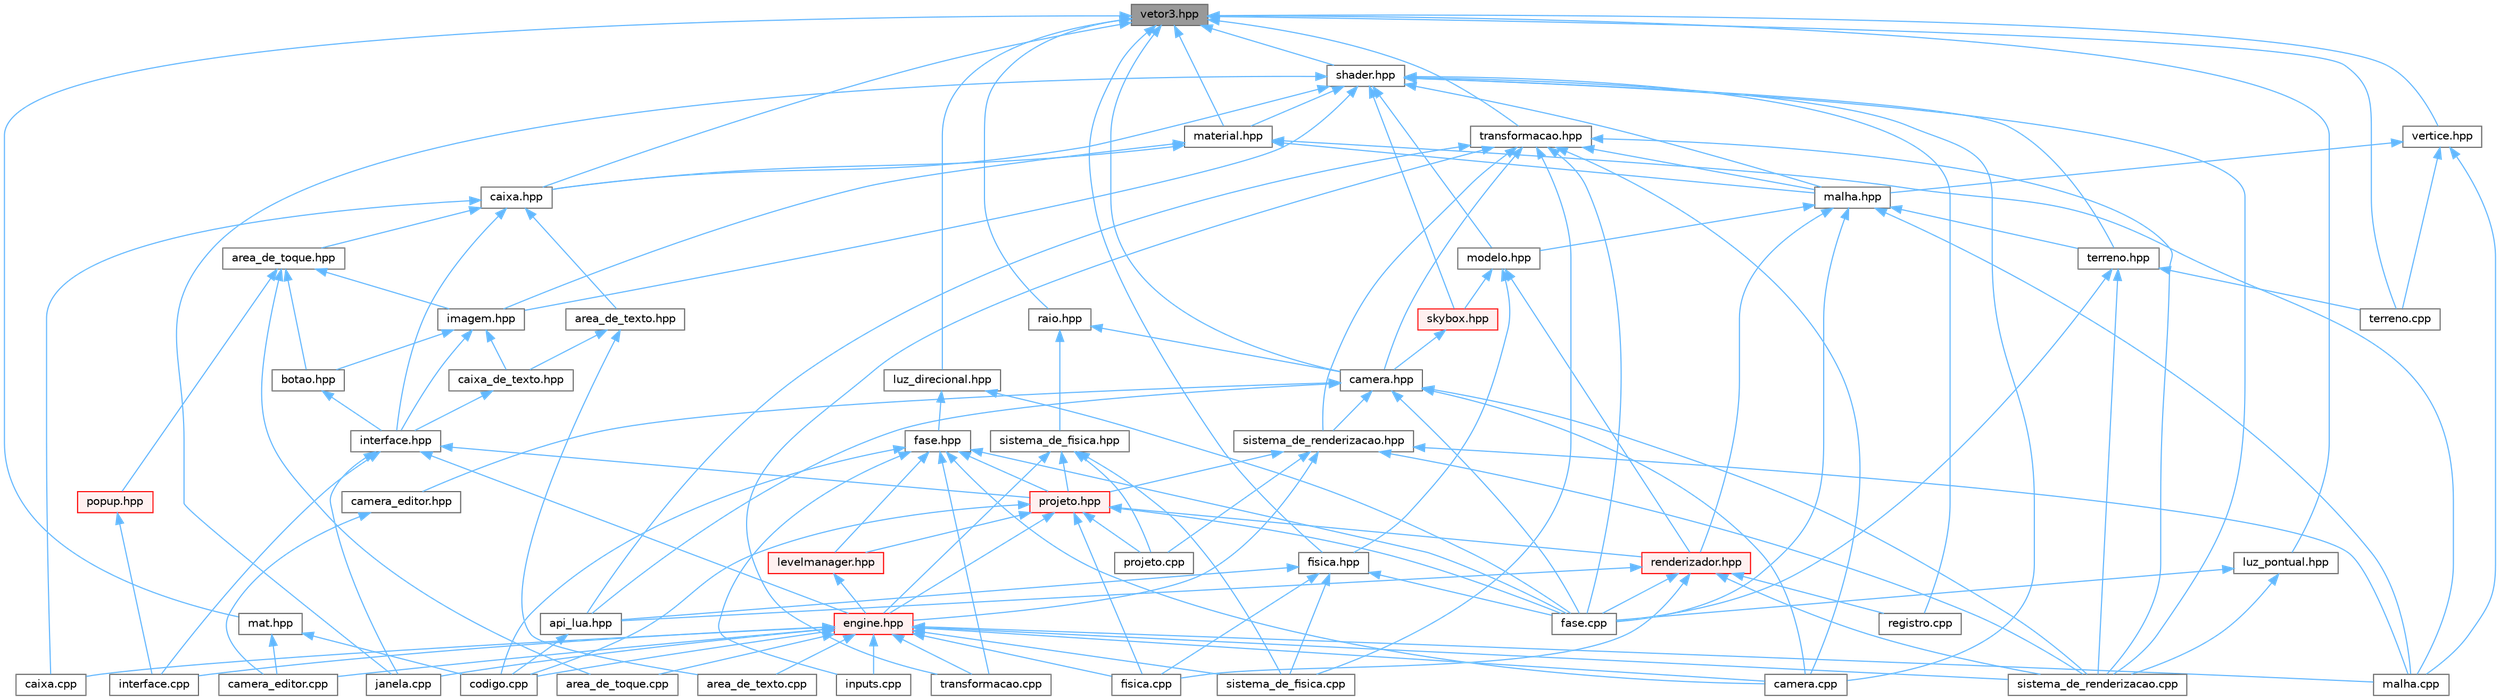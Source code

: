 digraph "vetor3.hpp"
{
 // LATEX_PDF_SIZE
  bgcolor="transparent";
  edge [fontname=Helvetica,fontsize=10,labelfontname=Helvetica,labelfontsize=10];
  node [fontname=Helvetica,fontsize=10,shape=box,height=0.2,width=0.4];
  Node1 [id="Node000001",label="vetor3.hpp",height=0.2,width=0.4,color="gray40", fillcolor="grey60", style="filled", fontcolor="black",tooltip=" "];
  Node1 -> Node2 [id="edge1_Node000001_Node000002",dir="back",color="steelblue1",style="solid",tooltip=" "];
  Node2 [id="Node000002",label="caixa.hpp",height=0.2,width=0.4,color="grey40", fillcolor="white", style="filled",URL="$caixa_8hpp.html",tooltip=" "];
  Node2 -> Node3 [id="edge2_Node000002_Node000003",dir="back",color="steelblue1",style="solid",tooltip=" "];
  Node3 [id="Node000003",label="area_de_texto.hpp",height=0.2,width=0.4,color="grey40", fillcolor="white", style="filled",URL="$area__de__texto_8hpp.html",tooltip=" "];
  Node3 -> Node4 [id="edge3_Node000003_Node000004",dir="back",color="steelblue1",style="solid",tooltip=" "];
  Node4 [id="Node000004",label="area_de_texto.cpp",height=0.2,width=0.4,color="grey40", fillcolor="white", style="filled",URL="$area__de__texto_8cpp.html",tooltip=" "];
  Node3 -> Node5 [id="edge4_Node000003_Node000005",dir="back",color="steelblue1",style="solid",tooltip=" "];
  Node5 [id="Node000005",label="caixa_de_texto.hpp",height=0.2,width=0.4,color="grey40", fillcolor="white", style="filled",URL="$caixa__de__texto_8hpp.html",tooltip=" "];
  Node5 -> Node6 [id="edge5_Node000005_Node000006",dir="back",color="steelblue1",style="solid",tooltip=" "];
  Node6 [id="Node000006",label="interface.hpp",height=0.2,width=0.4,color="grey40", fillcolor="white", style="filled",URL="$interface_8hpp_source.html",tooltip=" "];
  Node6 -> Node7 [id="edge6_Node000006_Node000007",dir="back",color="steelblue1",style="solid",tooltip=" "];
  Node7 [id="Node000007",label="engine.hpp",height=0.2,width=0.4,color="red", fillcolor="#FFF0F0", style="filled",URL="$engine_8hpp.html",tooltip=" "];
  Node7 -> Node4 [id="edge7_Node000007_Node000004",dir="back",color="steelblue1",style="solid",tooltip=" "];
  Node7 -> Node8 [id="edge8_Node000007_Node000008",dir="back",color="steelblue1",style="solid",tooltip=" "];
  Node8 [id="Node000008",label="area_de_toque.cpp",height=0.2,width=0.4,color="grey40", fillcolor="white", style="filled",URL="$area__de__toque_8cpp.html",tooltip=" "];
  Node7 -> Node9 [id="edge9_Node000007_Node000009",dir="back",color="steelblue1",style="solid",tooltip=" "];
  Node9 [id="Node000009",label="caixa.cpp",height=0.2,width=0.4,color="grey40", fillcolor="white", style="filled",URL="$caixa_8cpp.html",tooltip=" "];
  Node7 -> Node10 [id="edge10_Node000007_Node000010",dir="back",color="steelblue1",style="solid",tooltip=" "];
  Node10 [id="Node000010",label="camera.cpp",height=0.2,width=0.4,color="grey40", fillcolor="white", style="filled",URL="$camera_8cpp.html",tooltip=" "];
  Node7 -> Node11 [id="edge11_Node000007_Node000011",dir="back",color="steelblue1",style="solid",tooltip=" "];
  Node11 [id="Node000011",label="camera_editor.cpp",height=0.2,width=0.4,color="grey40", fillcolor="white", style="filled",URL="$camera__editor_8cpp.html",tooltip=" "];
  Node7 -> Node12 [id="edge12_Node000007_Node000012",dir="back",color="steelblue1",style="solid",tooltip=" "];
  Node12 [id="Node000012",label="codigo.cpp",height=0.2,width=0.4,color="grey40", fillcolor="white", style="filled",URL="$codigo_8cpp.html",tooltip=" "];
  Node7 -> Node14 [id="edge13_Node000007_Node000014",dir="back",color="steelblue1",style="solid",tooltip=" "];
  Node14 [id="Node000014",label="fisica.cpp",height=0.2,width=0.4,color="grey40", fillcolor="white", style="filled",URL="$fisica_8cpp.html",tooltip=" "];
  Node7 -> Node15 [id="edge14_Node000007_Node000015",dir="back",color="steelblue1",style="solid",tooltip=" "];
  Node15 [id="Node000015",label="inputs.cpp",height=0.2,width=0.4,color="grey40", fillcolor="white", style="filled",URL="$inputs_8cpp.html",tooltip=" "];
  Node7 -> Node16 [id="edge15_Node000007_Node000016",dir="back",color="steelblue1",style="solid",tooltip=" "];
  Node16 [id="Node000016",label="interface.cpp",height=0.2,width=0.4,color="grey40", fillcolor="white", style="filled",URL="$interface_8cpp.html",tooltip=" "];
  Node7 -> Node17 [id="edge16_Node000007_Node000017",dir="back",color="steelblue1",style="solid",tooltip=" "];
  Node17 [id="Node000017",label="janela.cpp",height=0.2,width=0.4,color="grey40", fillcolor="white", style="filled",URL="$janela_8cpp.html",tooltip=" "];
  Node7 -> Node21 [id="edge17_Node000007_Node000021",dir="back",color="steelblue1",style="solid",tooltip=" "];
  Node21 [id="Node000021",label="malha.cpp",height=0.2,width=0.4,color="grey40", fillcolor="white", style="filled",URL="$malha_8cpp.html",tooltip=" "];
  Node7 -> Node25 [id="edge18_Node000007_Node000025",dir="back",color="steelblue1",style="solid",tooltip=" "];
  Node25 [id="Node000025",label="sistema_de_fisica.cpp",height=0.2,width=0.4,color="grey40", fillcolor="white", style="filled",URL="$sistema__de__fisica_8cpp.html",tooltip=" "];
  Node7 -> Node26 [id="edge19_Node000007_Node000026",dir="back",color="steelblue1",style="solid",tooltip=" "];
  Node26 [id="Node000026",label="sistema_de_renderizacao.cpp",height=0.2,width=0.4,color="grey40", fillcolor="white", style="filled",URL="$sistema__de__renderizacao_8cpp.html",tooltip=" "];
  Node7 -> Node28 [id="edge20_Node000007_Node000028",dir="back",color="steelblue1",style="solid",tooltip=" "];
  Node28 [id="Node000028",label="transformacao.cpp",height=0.2,width=0.4,color="grey40", fillcolor="white", style="filled",URL="$transformacao_8cpp.html",tooltip=" "];
  Node6 -> Node16 [id="edge21_Node000006_Node000016",dir="back",color="steelblue1",style="solid",tooltip=" "];
  Node6 -> Node17 [id="edge22_Node000006_Node000017",dir="back",color="steelblue1",style="solid",tooltip=" "];
  Node6 -> Node29 [id="edge23_Node000006_Node000029",dir="back",color="steelblue1",style="solid",tooltip=" "];
  Node29 [id="Node000029",label="projeto.hpp",height=0.2,width=0.4,color="red", fillcolor="#FFF0F0", style="filled",URL="$projeto_8hpp.html",tooltip="Classe projeto."];
  Node29 -> Node12 [id="edge24_Node000029_Node000012",dir="back",color="steelblue1",style="solid",tooltip=" "];
  Node29 -> Node7 [id="edge25_Node000029_Node000007",dir="back",color="steelblue1",style="solid",tooltip=" "];
  Node29 -> Node30 [id="edge26_Node000029_Node000030",dir="back",color="steelblue1",style="solid",tooltip=" "];
  Node30 [id="Node000030",label="fase.cpp",height=0.2,width=0.4,color="grey40", fillcolor="white", style="filled",URL="$fase_8cpp.html",tooltip=" "];
  Node29 -> Node14 [id="edge27_Node000029_Node000014",dir="back",color="steelblue1",style="solid",tooltip=" "];
  Node29 -> Node31 [id="edge28_Node000029_Node000031",dir="back",color="steelblue1",style="solid",tooltip=" "];
  Node31 [id="Node000031",label="levelmanager.hpp",height=0.2,width=0.4,color="red", fillcolor="#FFF0F0", style="filled",URL="$levelmanager_8hpp.html",tooltip="Gerencia as fases."];
  Node31 -> Node7 [id="edge29_Node000031_Node000007",dir="back",color="steelblue1",style="solid",tooltip=" "];
  Node29 -> Node32 [id="edge30_Node000029_Node000032",dir="back",color="steelblue1",style="solid",tooltip=" "];
  Node32 [id="Node000032",label="projeto.cpp",height=0.2,width=0.4,color="grey40", fillcolor="white", style="filled",URL="$projeto_8cpp.html",tooltip=" "];
  Node29 -> Node33 [id="edge31_Node000029_Node000033",dir="back",color="steelblue1",style="solid",tooltip=" "];
  Node33 [id="Node000033",label="renderizador.hpp",height=0.2,width=0.4,color="red", fillcolor="#FFF0F0", style="filled",URL="$renderizador_8hpp.html",tooltip=" "];
  Node33 -> Node34 [id="edge32_Node000033_Node000034",dir="back",color="steelblue1",style="solid",tooltip=" "];
  Node34 [id="Node000034",label="api_lua.hpp",height=0.2,width=0.4,color="grey40", fillcolor="white", style="filled",URL="$api__lua_8hpp.html",tooltip=" "];
  Node34 -> Node12 [id="edge33_Node000034_Node000012",dir="back",color="steelblue1",style="solid",tooltip=" "];
  Node33 -> Node30 [id="edge34_Node000033_Node000030",dir="back",color="steelblue1",style="solid",tooltip=" "];
  Node33 -> Node14 [id="edge35_Node000033_Node000014",dir="back",color="steelblue1",style="solid",tooltip=" "];
  Node33 -> Node35 [id="edge36_Node000033_Node000035",dir="back",color="steelblue1",style="solid",tooltip=" "];
  Node35 [id="Node000035",label="registro.cpp",height=0.2,width=0.4,color="grey40", fillcolor="white", style="filled",URL="$registro_8cpp.html",tooltip=" "];
  Node33 -> Node26 [id="edge37_Node000033_Node000026",dir="back",color="steelblue1",style="solid",tooltip=" "];
  Node2 -> Node37 [id="edge38_Node000002_Node000037",dir="back",color="steelblue1",style="solid",tooltip=" "];
  Node37 [id="Node000037",label="area_de_toque.hpp",height=0.2,width=0.4,color="grey40", fillcolor="white", style="filled",URL="$area__de__toque_8hpp.html",tooltip=" "];
  Node37 -> Node8 [id="edge39_Node000037_Node000008",dir="back",color="steelblue1",style="solid",tooltip=" "];
  Node37 -> Node38 [id="edge40_Node000037_Node000038",dir="back",color="steelblue1",style="solid",tooltip=" "];
  Node38 [id="Node000038",label="botao.hpp",height=0.2,width=0.4,color="grey40", fillcolor="white", style="filled",URL="$botao_8hpp.html",tooltip=" "];
  Node38 -> Node6 [id="edge41_Node000038_Node000006",dir="back",color="steelblue1",style="solid",tooltip=" "];
  Node37 -> Node39 [id="edge42_Node000037_Node000039",dir="back",color="steelblue1",style="solid",tooltip=" "];
  Node39 [id="Node000039",label="imagem.hpp",height=0.2,width=0.4,color="grey40", fillcolor="white", style="filled",URL="$imagem_8hpp.html",tooltip=" "];
  Node39 -> Node38 [id="edge43_Node000039_Node000038",dir="back",color="steelblue1",style="solid",tooltip=" "];
  Node39 -> Node5 [id="edge44_Node000039_Node000005",dir="back",color="steelblue1",style="solid",tooltip=" "];
  Node39 -> Node6 [id="edge45_Node000039_Node000006",dir="back",color="steelblue1",style="solid",tooltip=" "];
  Node37 -> Node40 [id="edge46_Node000037_Node000040",dir="back",color="steelblue1",style="solid",tooltip=" "];
  Node40 [id="Node000040",label="popup.hpp",height=0.2,width=0.4,color="red", fillcolor="#FFF0F0", style="filled",URL="$popup_8hpp.html",tooltip=" "];
  Node40 -> Node16 [id="edge47_Node000040_Node000016",dir="back",color="steelblue1",style="solid",tooltip=" "];
  Node2 -> Node9 [id="edge48_Node000002_Node000009",dir="back",color="steelblue1",style="solid",tooltip=" "];
  Node2 -> Node6 [id="edge49_Node000002_Node000006",dir="back",color="steelblue1",style="solid",tooltip=" "];
  Node1 -> Node41 [id="edge50_Node000001_Node000041",dir="back",color="steelblue1",style="solid",tooltip=" "];
  Node41 [id="Node000041",label="camera.hpp",height=0.2,width=0.4,color="grey40", fillcolor="white", style="filled",URL="$camera_8hpp_source.html",tooltip=" "];
  Node41 -> Node34 [id="edge51_Node000041_Node000034",dir="back",color="steelblue1",style="solid",tooltip=" "];
  Node41 -> Node10 [id="edge52_Node000041_Node000010",dir="back",color="steelblue1",style="solid",tooltip=" "];
  Node41 -> Node42 [id="edge53_Node000041_Node000042",dir="back",color="steelblue1",style="solid",tooltip=" "];
  Node42 [id="Node000042",label="camera_editor.hpp",height=0.2,width=0.4,color="grey40", fillcolor="white", style="filled",URL="$camera__editor_8hpp_source.html",tooltip=" "];
  Node42 -> Node11 [id="edge54_Node000042_Node000011",dir="back",color="steelblue1",style="solid",tooltip=" "];
  Node41 -> Node30 [id="edge55_Node000041_Node000030",dir="back",color="steelblue1",style="solid",tooltip=" "];
  Node41 -> Node26 [id="edge56_Node000041_Node000026",dir="back",color="steelblue1",style="solid",tooltip=" "];
  Node41 -> Node43 [id="edge57_Node000041_Node000043",dir="back",color="steelblue1",style="solid",tooltip=" "];
  Node43 [id="Node000043",label="sistema_de_renderizacao.hpp",height=0.2,width=0.4,color="grey40", fillcolor="white", style="filled",URL="$sistema__de__renderizacao_8hpp.html",tooltip=" "];
  Node43 -> Node7 [id="edge58_Node000043_Node000007",dir="back",color="steelblue1",style="solid",tooltip=" "];
  Node43 -> Node21 [id="edge59_Node000043_Node000021",dir="back",color="steelblue1",style="solid",tooltip=" "];
  Node43 -> Node32 [id="edge60_Node000043_Node000032",dir="back",color="steelblue1",style="solid",tooltip=" "];
  Node43 -> Node29 [id="edge61_Node000043_Node000029",dir="back",color="steelblue1",style="solid",tooltip=" "];
  Node43 -> Node26 [id="edge62_Node000043_Node000026",dir="back",color="steelblue1",style="solid",tooltip=" "];
  Node1 -> Node44 [id="edge63_Node000001_Node000044",dir="back",color="steelblue1",style="solid",tooltip=" "];
  Node44 [id="Node000044",label="fisica.hpp",height=0.2,width=0.4,color="grey40", fillcolor="white", style="filled",URL="$fisica_8hpp.html",tooltip=" "];
  Node44 -> Node34 [id="edge64_Node000044_Node000034",dir="back",color="steelblue1",style="solid",tooltip=" "];
  Node44 -> Node30 [id="edge65_Node000044_Node000030",dir="back",color="steelblue1",style="solid",tooltip=" "];
  Node44 -> Node14 [id="edge66_Node000044_Node000014",dir="back",color="steelblue1",style="solid",tooltip=" "];
  Node44 -> Node25 [id="edge67_Node000044_Node000025",dir="back",color="steelblue1",style="solid",tooltip=" "];
  Node1 -> Node45 [id="edge68_Node000001_Node000045",dir="back",color="steelblue1",style="solid",tooltip=" "];
  Node45 [id="Node000045",label="luz_direcional.hpp",height=0.2,width=0.4,color="grey40", fillcolor="white", style="filled",URL="$luz__direcional_8hpp.html",tooltip=" "];
  Node45 -> Node30 [id="edge69_Node000045_Node000030",dir="back",color="steelblue1",style="solid",tooltip=" "];
  Node45 -> Node46 [id="edge70_Node000045_Node000046",dir="back",color="steelblue1",style="solid",tooltip=" "];
  Node46 [id="Node000046",label="fase.hpp",height=0.2,width=0.4,color="grey40", fillcolor="white", style="filled",URL="$fase_8hpp_source.html",tooltip=" "];
  Node46 -> Node10 [id="edge71_Node000046_Node000010",dir="back",color="steelblue1",style="solid",tooltip=" "];
  Node46 -> Node12 [id="edge72_Node000046_Node000012",dir="back",color="steelblue1",style="solid",tooltip=" "];
  Node46 -> Node30 [id="edge73_Node000046_Node000030",dir="back",color="steelblue1",style="solid",tooltip=" "];
  Node46 -> Node15 [id="edge74_Node000046_Node000015",dir="back",color="steelblue1",style="solid",tooltip=" "];
  Node46 -> Node31 [id="edge75_Node000046_Node000031",dir="back",color="steelblue1",style="solid",tooltip=" "];
  Node46 -> Node29 [id="edge76_Node000046_Node000029",dir="back",color="steelblue1",style="solid",tooltip=" "];
  Node46 -> Node28 [id="edge77_Node000046_Node000028",dir="back",color="steelblue1",style="solid",tooltip=" "];
  Node1 -> Node47 [id="edge78_Node000001_Node000047",dir="back",color="steelblue1",style="solid",tooltip=" "];
  Node47 [id="Node000047",label="luz_pontual.hpp",height=0.2,width=0.4,color="grey40", fillcolor="white", style="filled",URL="$luz__pontual_8hpp.html",tooltip=" "];
  Node47 -> Node30 [id="edge79_Node000047_Node000030",dir="back",color="steelblue1",style="solid",tooltip=" "];
  Node47 -> Node26 [id="edge80_Node000047_Node000026",dir="back",color="steelblue1",style="solid",tooltip=" "];
  Node1 -> Node48 [id="edge81_Node000001_Node000048",dir="back",color="steelblue1",style="solid",tooltip=" "];
  Node48 [id="Node000048",label="mat.hpp",height=0.2,width=0.4,color="grey40", fillcolor="white", style="filled",URL="$mat_8hpp.html",tooltip=" "];
  Node48 -> Node11 [id="edge82_Node000048_Node000011",dir="back",color="steelblue1",style="solid",tooltip=" "];
  Node48 -> Node12 [id="edge83_Node000048_Node000012",dir="back",color="steelblue1",style="solid",tooltip=" "];
  Node1 -> Node49 [id="edge84_Node000001_Node000049",dir="back",color="steelblue1",style="solid",tooltip=" "];
  Node49 [id="Node000049",label="material.hpp",height=0.2,width=0.4,color="grey40", fillcolor="white", style="filled",URL="$material_8hpp.html",tooltip=" "];
  Node49 -> Node2 [id="edge85_Node000049_Node000002",dir="back",color="steelblue1",style="solid",tooltip=" "];
  Node49 -> Node39 [id="edge86_Node000049_Node000039",dir="back",color="steelblue1",style="solid",tooltip=" "];
  Node49 -> Node21 [id="edge87_Node000049_Node000021",dir="back",color="steelblue1",style="solid",tooltip=" "];
  Node49 -> Node50 [id="edge88_Node000049_Node000050",dir="back",color="steelblue1",style="solid",tooltip=" "];
  Node50 [id="Node000050",label="malha.hpp",height=0.2,width=0.4,color="grey40", fillcolor="white", style="filled",URL="$malha_8hpp.html",tooltip=" "];
  Node50 -> Node30 [id="edge89_Node000050_Node000030",dir="back",color="steelblue1",style="solid",tooltip=" "];
  Node50 -> Node21 [id="edge90_Node000050_Node000021",dir="back",color="steelblue1",style="solid",tooltip=" "];
  Node50 -> Node51 [id="edge91_Node000050_Node000051",dir="back",color="steelblue1",style="solid",tooltip=" "];
  Node51 [id="Node000051",label="modelo.hpp",height=0.2,width=0.4,color="grey40", fillcolor="white", style="filled",URL="$modelo_8hpp_source.html",tooltip=" "];
  Node51 -> Node44 [id="edge92_Node000051_Node000044",dir="back",color="steelblue1",style="solid",tooltip=" "];
  Node51 -> Node33 [id="edge93_Node000051_Node000033",dir="back",color="steelblue1",style="solid",tooltip=" "];
  Node51 -> Node52 [id="edge94_Node000051_Node000052",dir="back",color="steelblue1",style="solid",tooltip=" "];
  Node52 [id="Node000052",label="skybox.hpp",height=0.2,width=0.4,color="red", fillcolor="#FFF0F0", style="filled",URL="$skybox_8hpp.html",tooltip=" "];
  Node52 -> Node41 [id="edge95_Node000052_Node000041",dir="back",color="steelblue1",style="solid",tooltip=" "];
  Node50 -> Node33 [id="edge96_Node000050_Node000033",dir="back",color="steelblue1",style="solid",tooltip=" "];
  Node50 -> Node53 [id="edge97_Node000050_Node000053",dir="back",color="steelblue1",style="solid",tooltip=" "];
  Node53 [id="Node000053",label="terreno.hpp",height=0.2,width=0.4,color="grey40", fillcolor="white", style="filled",URL="$terreno_8hpp.html",tooltip=" "];
  Node53 -> Node30 [id="edge98_Node000053_Node000030",dir="back",color="steelblue1",style="solid",tooltip=" "];
  Node53 -> Node26 [id="edge99_Node000053_Node000026",dir="back",color="steelblue1",style="solid",tooltip=" "];
  Node53 -> Node54 [id="edge100_Node000053_Node000054",dir="back",color="steelblue1",style="solid",tooltip=" "];
  Node54 [id="Node000054",label="terreno.cpp",height=0.2,width=0.4,color="grey40", fillcolor="white", style="filled",URL="$terreno_8cpp.html",tooltip=" "];
  Node1 -> Node55 [id="edge101_Node000001_Node000055",dir="back",color="steelblue1",style="solid",tooltip=" "];
  Node55 [id="Node000055",label="raio.hpp",height=0.2,width=0.4,color="grey40", fillcolor="white", style="filled",URL="$raio_8hpp.html",tooltip=" "];
  Node55 -> Node41 [id="edge102_Node000055_Node000041",dir="back",color="steelblue1",style="solid",tooltip=" "];
  Node55 -> Node56 [id="edge103_Node000055_Node000056",dir="back",color="steelblue1",style="solid",tooltip=" "];
  Node56 [id="Node000056",label="sistema_de_fisica.hpp",height=0.2,width=0.4,color="grey40", fillcolor="white", style="filled",URL="$sistema__de__fisica_8hpp.html",tooltip=" "];
  Node56 -> Node7 [id="edge104_Node000056_Node000007",dir="back",color="steelblue1",style="solid",tooltip=" "];
  Node56 -> Node32 [id="edge105_Node000056_Node000032",dir="back",color="steelblue1",style="solid",tooltip=" "];
  Node56 -> Node29 [id="edge106_Node000056_Node000029",dir="back",color="steelblue1",style="solid",tooltip=" "];
  Node56 -> Node25 [id="edge107_Node000056_Node000025",dir="back",color="steelblue1",style="solid",tooltip=" "];
  Node1 -> Node57 [id="edge108_Node000001_Node000057",dir="back",color="steelblue1",style="solid",tooltip=" "];
  Node57 [id="Node000057",label="shader.hpp",height=0.2,width=0.4,color="grey40", fillcolor="white", style="filled",URL="$shader_8hpp.html",tooltip="Gerencia os shaders GLSL."];
  Node57 -> Node2 [id="edge109_Node000057_Node000002",dir="back",color="steelblue1",style="solid",tooltip=" "];
  Node57 -> Node10 [id="edge110_Node000057_Node000010",dir="back",color="steelblue1",style="solid",tooltip=" "];
  Node57 -> Node39 [id="edge111_Node000057_Node000039",dir="back",color="steelblue1",style="solid",tooltip=" "];
  Node57 -> Node17 [id="edge112_Node000057_Node000017",dir="back",color="steelblue1",style="solid",tooltip=" "];
  Node57 -> Node50 [id="edge113_Node000057_Node000050",dir="back",color="steelblue1",style="solid",tooltip=" "];
  Node57 -> Node49 [id="edge114_Node000057_Node000049",dir="back",color="steelblue1",style="solid",tooltip=" "];
  Node57 -> Node51 [id="edge115_Node000057_Node000051",dir="back",color="steelblue1",style="solid",tooltip=" "];
  Node57 -> Node35 [id="edge116_Node000057_Node000035",dir="back",color="steelblue1",style="solid",tooltip=" "];
  Node57 -> Node26 [id="edge117_Node000057_Node000026",dir="back",color="steelblue1",style="solid",tooltip=" "];
  Node57 -> Node52 [id="edge118_Node000057_Node000052",dir="back",color="steelblue1",style="solid",tooltip=" "];
  Node57 -> Node53 [id="edge119_Node000057_Node000053",dir="back",color="steelblue1",style="solid",tooltip=" "];
  Node1 -> Node54 [id="edge120_Node000001_Node000054",dir="back",color="steelblue1",style="solid",tooltip=" "];
  Node1 -> Node58 [id="edge121_Node000001_Node000058",dir="back",color="steelblue1",style="solid",tooltip=" "];
  Node58 [id="Node000058",label="transformacao.hpp",height=0.2,width=0.4,color="grey40", fillcolor="white", style="filled",URL="$transformacao_8hpp.html",tooltip="Calcula a mtriz de modelo para um objeto 3d qualquer."];
  Node58 -> Node34 [id="edge122_Node000058_Node000034",dir="back",color="steelblue1",style="solid",tooltip=" "];
  Node58 -> Node10 [id="edge123_Node000058_Node000010",dir="back",color="steelblue1",style="solid",tooltip=" "];
  Node58 -> Node41 [id="edge124_Node000058_Node000041",dir="back",color="steelblue1",style="solid",tooltip=" "];
  Node58 -> Node30 [id="edge125_Node000058_Node000030",dir="back",color="steelblue1",style="solid",tooltip=" "];
  Node58 -> Node50 [id="edge126_Node000058_Node000050",dir="back",color="steelblue1",style="solid",tooltip=" "];
  Node58 -> Node25 [id="edge127_Node000058_Node000025",dir="back",color="steelblue1",style="solid",tooltip=" "];
  Node58 -> Node26 [id="edge128_Node000058_Node000026",dir="back",color="steelblue1",style="solid",tooltip=" "];
  Node58 -> Node43 [id="edge129_Node000058_Node000043",dir="back",color="steelblue1",style="solid",tooltip=" "];
  Node58 -> Node28 [id="edge130_Node000058_Node000028",dir="back",color="steelblue1",style="solid",tooltip=" "];
  Node1 -> Node59 [id="edge131_Node000001_Node000059",dir="back",color="steelblue1",style="solid",tooltip=" "];
  Node59 [id="Node000059",label="vertice.hpp",height=0.2,width=0.4,color="grey40", fillcolor="white", style="filled",URL="$vertice_8hpp.html",tooltip=" "];
  Node59 -> Node21 [id="edge132_Node000059_Node000021",dir="back",color="steelblue1",style="solid",tooltip=" "];
  Node59 -> Node50 [id="edge133_Node000059_Node000050",dir="back",color="steelblue1",style="solid",tooltip=" "];
  Node59 -> Node54 [id="edge134_Node000059_Node000054",dir="back",color="steelblue1",style="solid",tooltip=" "];
}
